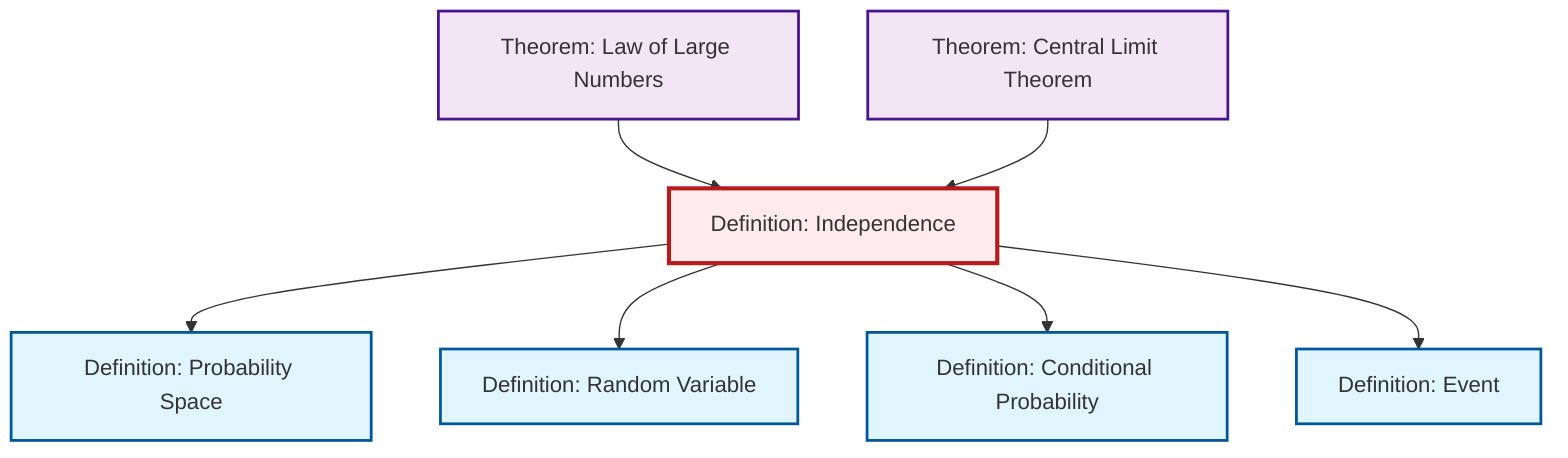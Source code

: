 graph TD
    classDef definition fill:#e1f5fe,stroke:#01579b,stroke-width:2px
    classDef theorem fill:#f3e5f5,stroke:#4a148c,stroke-width:2px
    classDef axiom fill:#fff3e0,stroke:#e65100,stroke-width:2px
    classDef example fill:#e8f5e9,stroke:#1b5e20,stroke-width:2px
    classDef current fill:#ffebee,stroke:#b71c1c,stroke-width:3px
    def-conditional-probability["Definition: Conditional Probability"]:::definition
    thm-central-limit["Theorem: Central Limit Theorem"]:::theorem
    def-random-variable["Definition: Random Variable"]:::definition
    thm-law-of-large-numbers["Theorem: Law of Large Numbers"]:::theorem
    def-independence["Definition: Independence"]:::definition
    def-probability-space["Definition: Probability Space"]:::definition
    def-event["Definition: Event"]:::definition
    def-independence --> def-probability-space
    thm-law-of-large-numbers --> def-independence
    def-independence --> def-random-variable
    def-independence --> def-conditional-probability
    def-independence --> def-event
    thm-central-limit --> def-independence
    class def-independence current